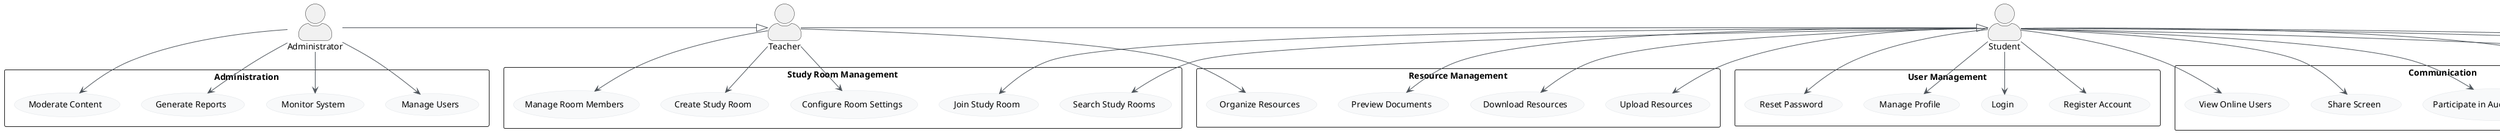 @startuml StudyConnect Use Case Diagram

skinparam actorStyle awesome
skinparam packageStyle rectangle
skinparam shadowing false
skinparam handwritten false
skinparam usecase {
  BackgroundColor #F8F9FA
  BorderColor #DEE2E6
  ArrowColor #495057
}

' Actors
actor "Student" as student
actor "Teacher" as teacher
actor "Administrator" as admin

' Inheritance
teacher -|> student
admin -|> teacher

' Package for User Management
package "User Management" {
  usecase "Register Account" as UC1
  usecase "Login" as UC2
  usecase "Manage Profile" as UC3
  usecase "Reset Password" as UC4
}

' Package for Study Room Management
package "Study Room Management" {
  usecase "Create Study Room" as UC5
  usecase "Join Study Room" as UC6
  usecase "Search Study Rooms" as UC7
  usecase "Manage Room Members" as UC8
  usecase "Configure Room Settings" as UC9
}

' Package for Communication
package "Communication" {
  usecase "Send Text Messages" as UC10
  usecase "Participate in Audio/Video Call" as UC11
  usecase "Share Screen" as UC12
  usecase "View Online Users" as UC13
}

' Package for Resource Management
package "Resource Management" {
  usecase "Upload Resources" as UC14
  usecase "Download Resources" as UC15
  usecase "Organize Resources" as UC16
  usecase "Preview Documents" as UC17
}

' Package for Learning Tools
package "Learning Tools" {
  usecase "Create Flashcards" as UC18
  usecase "Use Study Timer" as UC19
  usecase "Track Study Progress" as UC20
}

' Package for Administration
package "Administration" {
  usecase "Manage Users" as UC21
  usecase "Monitor System" as UC22
  usecase "Generate Reports" as UC23
  usecase "Moderate Content" as UC24
}

' Student Associations
student --> UC1
student --> UC2
student --> UC3
student --> UC4
student --> UC6
student --> UC7
student --> UC10
student --> UC11
student --> UC12
student --> UC13
student --> UC14
student --> UC15
student --> UC17
student --> UC18
student --> UC19
student --> UC20

' Teacher Additional Associations
teacher --> UC5
teacher --> UC8
teacher --> UC9
teacher --> UC16

' Admin Additional Associations
admin --> UC21
admin --> UC22
admin --> UC23
admin --> UC24

@enduml 